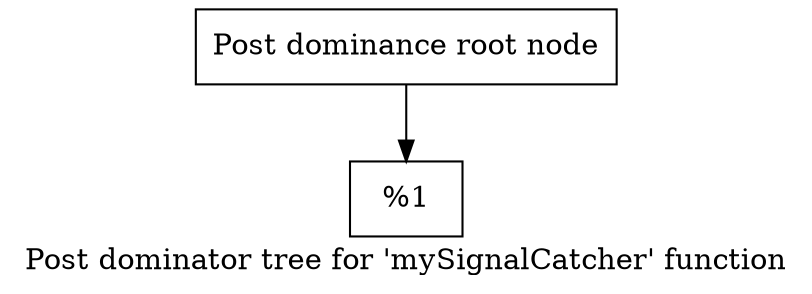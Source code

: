 digraph "Post dominator tree for 'mySignalCatcher' function" {
	label="Post dominator tree for 'mySignalCatcher' function";

	Node0x1357830 [shape=record,label="{Post dominance root node}"];
	Node0x1357830 -> Node0xfb5a00;
	Node0xfb5a00 [shape=record,label="{%1}"];
}
